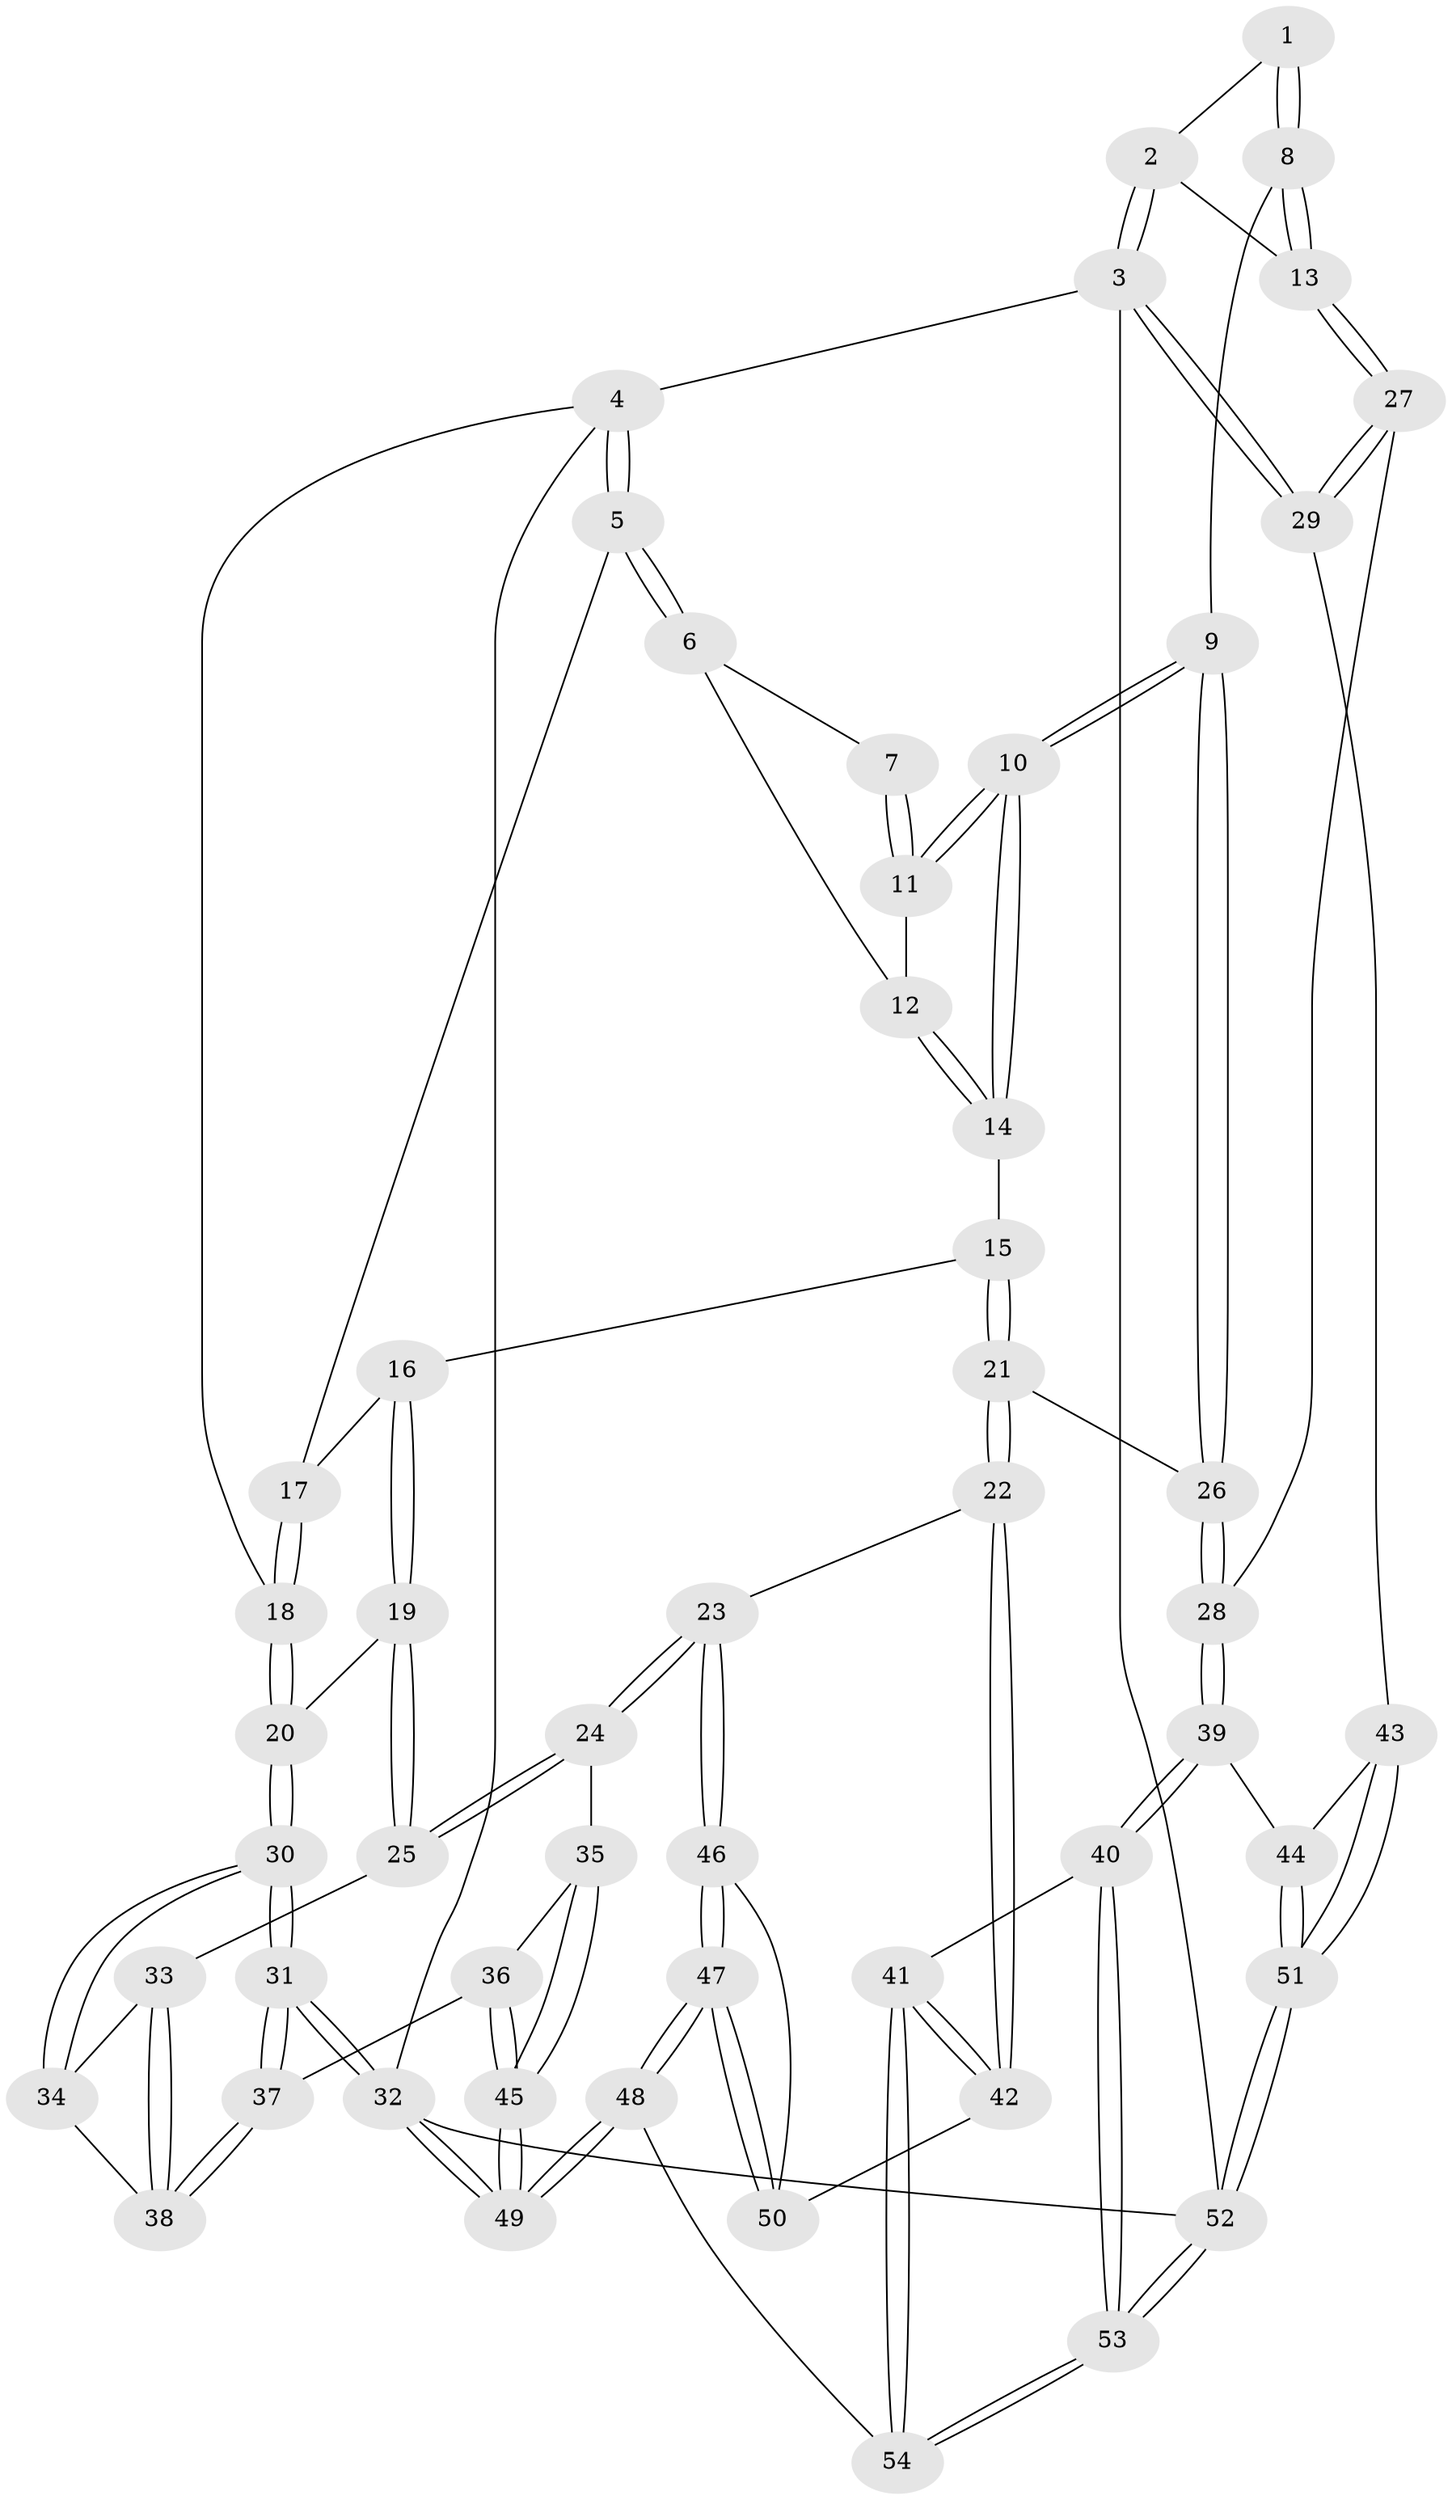 // coarse degree distribution, {4: 0.4375, 7: 0.125, 3: 0.1875, 5: 0.1875, 2: 0.0625}
// Generated by graph-tools (version 1.1) at 2025/21/03/04/25 18:21:30]
// undirected, 54 vertices, 132 edges
graph export_dot {
graph [start="1"]
  node [color=gray90,style=filled];
  1 [pos="+0.8183641842193444+0"];
  2 [pos="+0.957002709123537+0"];
  3 [pos="+1+0"];
  4 [pos="+0+0"];
  5 [pos="+0.39396020328967407+0"];
  6 [pos="+0.4571408421795173+0"];
  7 [pos="+0.7498294853552034+0"];
  8 [pos="+0.7378024644741527+0.3034678071735404"];
  9 [pos="+0.7012883178583161+0.306146010558075"];
  10 [pos="+0.6936851916192508+0.3022730882079965"];
  11 [pos="+0.6430505988264509+0.15317986648774923"];
  12 [pos="+0.5685675775476403+0.11688748759111217"];
  13 [pos="+0.8936358651048114+0.35002299914891"];
  14 [pos="+0.4986603680210702+0.28141060607821494"];
  15 [pos="+0.4378853810459532+0.28768238660598405"];
  16 [pos="+0.3666421554358971+0.2573974103882878"];
  17 [pos="+0.3610468650894133+0.24568404337432345"];
  18 [pos="+0+0.1100459291134895"];
  19 [pos="+0.24385450623950095+0.4435163445050437"];
  20 [pos="+0+0.25551099270891464"];
  21 [pos="+0.509874221789476+0.5766162966668457"];
  22 [pos="+0.48135297804583543+0.6046652979130134"];
  23 [pos="+0.36864016131000243+0.6472360175449453"];
  24 [pos="+0.35103316197034407+0.6414847316530503"];
  25 [pos="+0.2528801842257452+0.5074385986069142"];
  26 [pos="+0.5961560287815734+0.552503898802353"];
  27 [pos="+1+0.45365803946837846"];
  28 [pos="+0.7912738354227348+0.6407956744526164"];
  29 [pos="+1+0.46919455239293895"];
  30 [pos="+0+0.43184286427254776"];
  31 [pos="+0+1"];
  32 [pos="+0+1"];
  33 [pos="+0.1945134681585701+0.5319843144550624"];
  34 [pos="+0+0.5136800542221842"];
  35 [pos="+0.27925171625589074+0.6844773901894113"];
  36 [pos="+0.14545425544070656+0.7258884763307181"];
  37 [pos="+0.10028124933488256+0.723886392054357"];
  38 [pos="+0.07685157963824847+0.6358307308632287"];
  39 [pos="+0.7762476274396699+0.755334207957577"];
  40 [pos="+0.7083690603138033+0.8262170522448672"];
  41 [pos="+0.6595697912356698+0.8348827141076122"];
  42 [pos="+0.6415747924947544+0.829647953351371"];
  43 [pos="+1+0.5527490810291692"];
  44 [pos="+0.863180738316271+0.8021100744287029"];
  45 [pos="+0.2159478252148395+0.9055269233980077"];
  46 [pos="+0.3796747017375284+0.7096729520411444"];
  47 [pos="+0.3695362880275144+0.9956678254321855"];
  48 [pos="+0.30642369355894855+1"];
  49 [pos="+0.2316714419007715+1"];
  50 [pos="+0.5606426452037364+0.8519656237990425"];
  51 [pos="+1+1"];
  52 [pos="+1+1"];
  53 [pos="+0.972473642651975+1"];
  54 [pos="+0.5532257192798723+1"];
  1 -- 2;
  1 -- 8;
  1 -- 8;
  2 -- 3;
  2 -- 3;
  2 -- 13;
  3 -- 4;
  3 -- 29;
  3 -- 29;
  3 -- 52;
  4 -- 5;
  4 -- 5;
  4 -- 18;
  4 -- 32;
  5 -- 6;
  5 -- 6;
  5 -- 17;
  6 -- 7;
  6 -- 12;
  7 -- 11;
  7 -- 11;
  8 -- 9;
  8 -- 13;
  8 -- 13;
  9 -- 10;
  9 -- 10;
  9 -- 26;
  9 -- 26;
  10 -- 11;
  10 -- 11;
  10 -- 14;
  10 -- 14;
  11 -- 12;
  12 -- 14;
  12 -- 14;
  13 -- 27;
  13 -- 27;
  14 -- 15;
  15 -- 16;
  15 -- 21;
  15 -- 21;
  16 -- 17;
  16 -- 19;
  16 -- 19;
  17 -- 18;
  17 -- 18;
  18 -- 20;
  18 -- 20;
  19 -- 20;
  19 -- 25;
  19 -- 25;
  20 -- 30;
  20 -- 30;
  21 -- 22;
  21 -- 22;
  21 -- 26;
  22 -- 23;
  22 -- 42;
  22 -- 42;
  23 -- 24;
  23 -- 24;
  23 -- 46;
  23 -- 46;
  24 -- 25;
  24 -- 25;
  24 -- 35;
  25 -- 33;
  26 -- 28;
  26 -- 28;
  27 -- 28;
  27 -- 29;
  27 -- 29;
  28 -- 39;
  28 -- 39;
  29 -- 43;
  30 -- 31;
  30 -- 31;
  30 -- 34;
  30 -- 34;
  31 -- 32;
  31 -- 32;
  31 -- 37;
  31 -- 37;
  32 -- 49;
  32 -- 49;
  32 -- 52;
  33 -- 34;
  33 -- 38;
  33 -- 38;
  34 -- 38;
  35 -- 36;
  35 -- 45;
  35 -- 45;
  36 -- 37;
  36 -- 45;
  36 -- 45;
  37 -- 38;
  37 -- 38;
  39 -- 40;
  39 -- 40;
  39 -- 44;
  40 -- 41;
  40 -- 53;
  40 -- 53;
  41 -- 42;
  41 -- 42;
  41 -- 54;
  41 -- 54;
  42 -- 50;
  43 -- 44;
  43 -- 51;
  43 -- 51;
  44 -- 51;
  44 -- 51;
  45 -- 49;
  45 -- 49;
  46 -- 47;
  46 -- 47;
  46 -- 50;
  47 -- 48;
  47 -- 48;
  47 -- 50;
  47 -- 50;
  48 -- 49;
  48 -- 49;
  48 -- 54;
  51 -- 52;
  51 -- 52;
  52 -- 53;
  52 -- 53;
  53 -- 54;
  53 -- 54;
}
